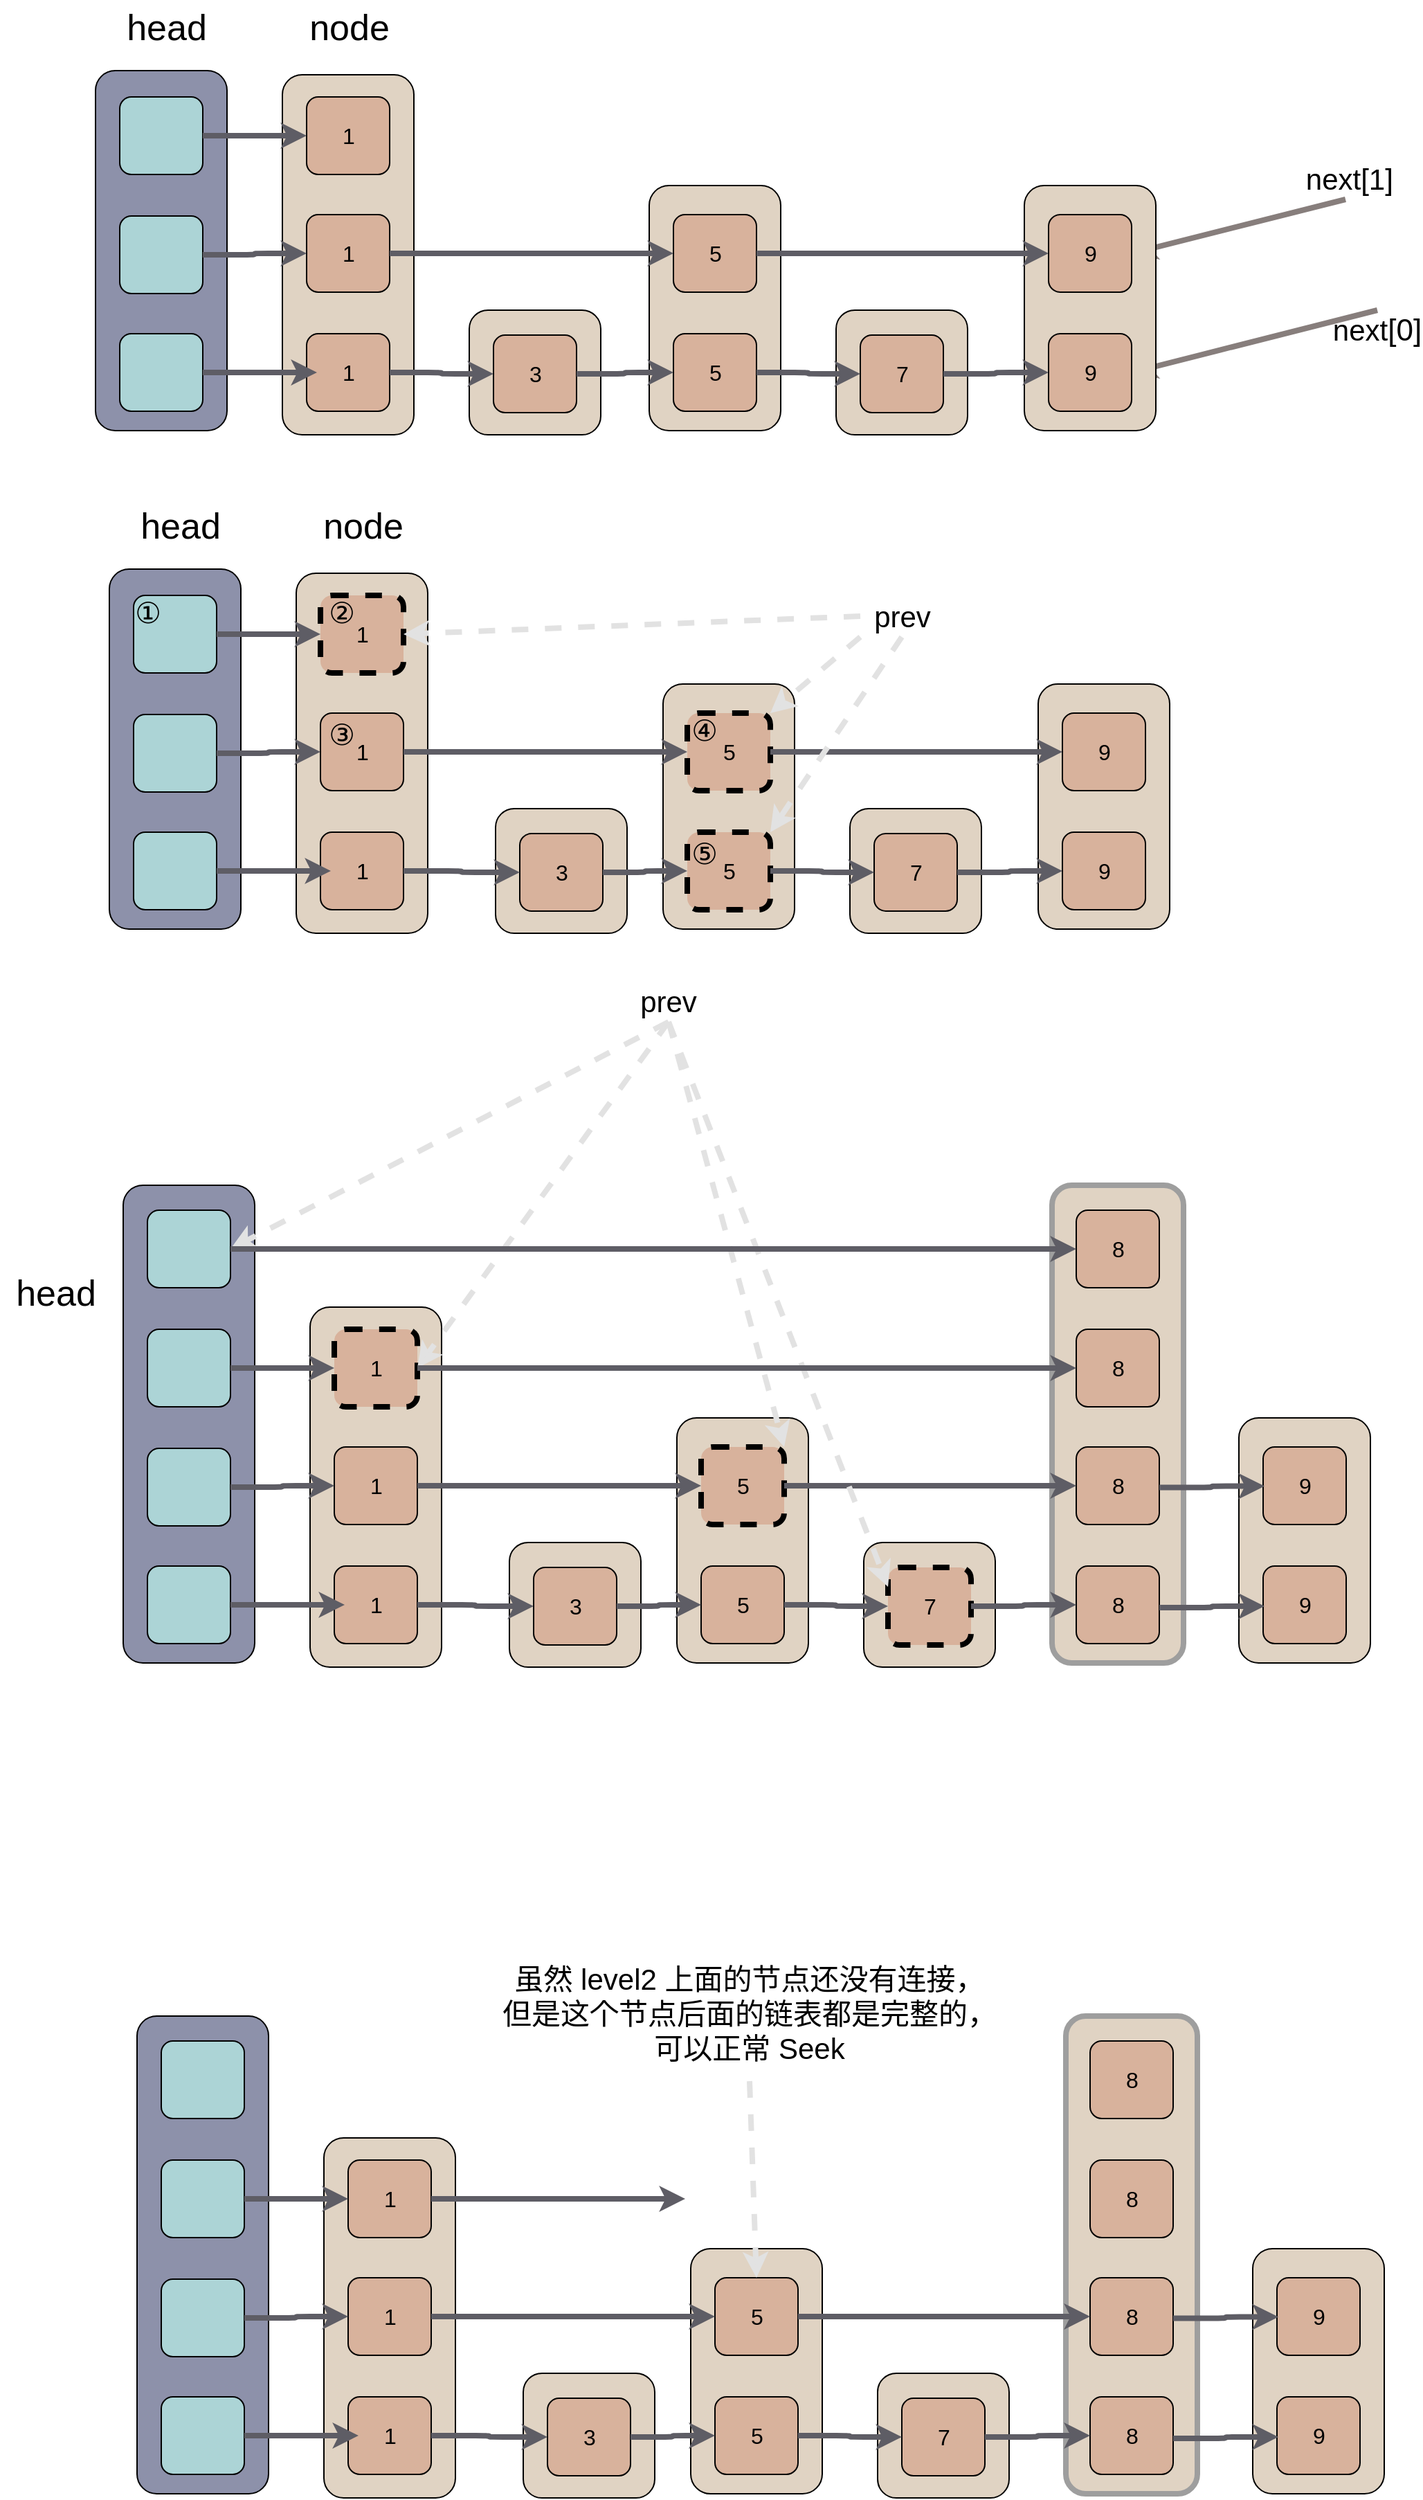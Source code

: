 <mxfile>
    <diagram id="YQEeyEsAXImCTdxHAv1M" name="第 1 页">
        <mxGraphModel dx="1089" dy="734" grid="0" gridSize="10" guides="1" tooltips="1" connect="1" arrows="1" fold="1" page="1" pageScale="1" pageWidth="2339" pageHeight="3300" background="#ffffff" math="0" shadow="0">
            <root>
                <mxCell id="0"/>
                <mxCell id="1" parent="0"/>
                <mxCell id="129" value="" style="rounded=1;whiteSpace=wrap;html=1;fontSize=16;fillColor=#E0D3C3;container=0;" vertex="1" parent="1">
                    <mxGeometry x="335" y="1260" width="95" height="260" as="geometry"/>
                </mxCell>
                <mxCell id="131" value="&lt;font style=&quot;font-size: 26px;&quot;&gt;node&lt;/font&gt;" style="text;html=1;align=center;verticalAlign=middle;resizable=0;points=[];autosize=1;strokeColor=none;fillColor=none;fontColor=#000000;" vertex="1" parent="1">
                    <mxGeometry x="342.5" y="1206" width="80" height="40" as="geometry"/>
                </mxCell>
                <mxCell id="132" value="1" style="rounded=1;whiteSpace=wrap;html=1;fontSize=16;fillColor=#D8B29C;fontColor=default;labelBackgroundColor=none;container=0;strokeWidth=4;dashed=1;" vertex="1" parent="1">
                    <mxGeometry x="352.5" y="1276" width="60" height="56" as="geometry"/>
                </mxCell>
                <mxCell id="133" value="1" style="rounded=1;whiteSpace=wrap;html=1;fontSize=16;fillColor=#D8B29C;fontColor=default;labelBackgroundColor=none;container=0;" vertex="1" parent="1">
                    <mxGeometry x="352.5" y="1361" width="60" height="56" as="geometry"/>
                </mxCell>
                <mxCell id="183" value="" style="edgeStyle=none;html=1;fontSize=26;fontColor=#000000;" edge="1" parent="1" source="134" target="180">
                    <mxGeometry relative="1" as="geometry"/>
                </mxCell>
                <mxCell id="184" value="" style="edgeStyle=none;html=1;fontSize=26;fontColor=#000000;" edge="1" parent="1" source="134" target="180">
                    <mxGeometry relative="1" as="geometry"/>
                </mxCell>
                <mxCell id="134" value="1" style="rounded=1;whiteSpace=wrap;html=1;fontSize=16;fillColor=#D8B29C;fontColor=default;labelBackgroundColor=none;container=0;" vertex="1" parent="1">
                    <mxGeometry x="352.5" y="1447" width="60" height="56" as="geometry"/>
                </mxCell>
                <mxCell id="147" value="" style="group" vertex="1" connectable="0" parent="1">
                    <mxGeometry x="479" y="1430" width="108" height="90" as="geometry"/>
                </mxCell>
                <mxCell id="136" value="" style="rounded=1;whiteSpace=wrap;html=1;fontSize=16;fillColor=#E0D3C3;container=0;" vertex="1" parent="147">
                    <mxGeometry width="95" height="90" as="geometry"/>
                </mxCell>
                <mxCell id="140" value="3" style="rounded=1;whiteSpace=wrap;html=1;fontSize=16;fillColor=#D8B29C;fontColor=default;labelBackgroundColor=none;container=0;" vertex="1" parent="147">
                    <mxGeometry x="17.5" y="18" width="60" height="56" as="geometry"/>
                </mxCell>
                <mxCell id="150" value="" style="rounded=1;whiteSpace=wrap;html=1;fontSize=16;fillColor=#E0D3C3;container=0;" vertex="1" parent="1">
                    <mxGeometry x="600" y="1340" width="95" height="177" as="geometry"/>
                </mxCell>
                <mxCell id="151" value="5" style="rounded=1;whiteSpace=wrap;html=1;fontSize=16;fillColor=#D8B29C;fontColor=default;labelBackgroundColor=none;container=0;strokeWidth=4;dashed=1;" vertex="1" parent="1">
                    <mxGeometry x="617.5" y="1447" width="60" height="56" as="geometry"/>
                </mxCell>
                <mxCell id="155" value="5" style="rounded=1;whiteSpace=wrap;html=1;fontSize=16;fillColor=#D8B29C;fontColor=default;labelBackgroundColor=none;container=0;dashed=1;strokeWidth=4;" vertex="1" parent="1">
                    <mxGeometry x="617.5" y="1361" width="60" height="56" as="geometry"/>
                </mxCell>
                <mxCell id="163" value="" style="rounded=1;whiteSpace=wrap;html=1;fontSize=16;fillColor=#E0D3C3;container=0;" vertex="1" parent="1">
                    <mxGeometry x="871" y="1340" width="95" height="177" as="geometry"/>
                </mxCell>
                <mxCell id="164" value="9" style="rounded=1;whiteSpace=wrap;html=1;fontSize=16;fillColor=#D8B29C;fontColor=default;labelBackgroundColor=none;container=0;" vertex="1" parent="1">
                    <mxGeometry x="888.5" y="1361" width="60" height="56" as="geometry"/>
                </mxCell>
                <mxCell id="165" value="9" style="rounded=1;whiteSpace=wrap;html=1;fontSize=16;fillColor=#D8B29C;fontColor=default;labelBackgroundColor=none;container=0;" vertex="1" parent="1">
                    <mxGeometry x="888.5" y="1447" width="60" height="56" as="geometry"/>
                </mxCell>
                <mxCell id="166" value="" style="endArrow=classic;html=1;fontSize=24;exitX=1;exitY=0.5;exitDx=0;exitDy=0;strokeWidth=4;edgeStyle=elbowEdgeStyle;strokeColor=#5E5D65;entryX=0;entryY=0.5;entryDx=0;entryDy=0;" edge="1" parent="1" source="133" target="155">
                    <mxGeometry width="50" height="50" relative="1" as="geometry">
                        <mxPoint x="537.75" y="1087" as="sourcePoint"/>
                        <mxPoint x="610" y="1390" as="targetPoint"/>
                        <Array as="points"/>
                    </mxGeometry>
                </mxCell>
                <mxCell id="167" value="" style="endArrow=classic;html=1;fontSize=24;strokeWidth=4;edgeStyle=elbowEdgeStyle;strokeColor=#5E5D65;entryX=0;entryY=0.5;entryDx=0;entryDy=0;exitX=1;exitY=0.5;exitDx=0;exitDy=0;" edge="1" parent="1" source="155" target="164">
                    <mxGeometry width="50" height="50" relative="1" as="geometry">
                        <mxPoint x="790" y="1340" as="sourcePoint"/>
                        <mxPoint x="627.5" y="1399" as="targetPoint"/>
                        <Array as="points"/>
                    </mxGeometry>
                </mxCell>
                <mxCell id="168" value="" style="endArrow=classic;html=1;fontSize=24;exitX=1;exitY=0.5;exitDx=0;exitDy=0;strokeWidth=4;edgeStyle=elbowEdgeStyle;strokeColor=#5E5D65;entryX=0;entryY=0.5;entryDx=0;entryDy=0;" edge="1" parent="1" source="134" target="140">
                    <mxGeometry width="50" height="50" relative="1" as="geometry">
                        <mxPoint x="422.5" y="1399" as="sourcePoint"/>
                        <mxPoint x="627.5" y="1399" as="targetPoint"/>
                        <Array as="points"/>
                    </mxGeometry>
                </mxCell>
                <mxCell id="169" value="" style="group" vertex="1" connectable="0" parent="1">
                    <mxGeometry x="735" y="1430" width="95" height="90" as="geometry"/>
                </mxCell>
                <mxCell id="170" value="" style="rounded=1;whiteSpace=wrap;html=1;fontSize=16;fillColor=#E0D3C3;container=0;" vertex="1" parent="169">
                    <mxGeometry width="95" height="90" as="geometry"/>
                </mxCell>
                <mxCell id="171" value="7" style="rounded=1;whiteSpace=wrap;html=1;fontSize=16;fillColor=#D8B29C;fontColor=default;labelBackgroundColor=none;container=0;" vertex="1" parent="169">
                    <mxGeometry x="17.5" y="18" width="60" height="56" as="geometry"/>
                </mxCell>
                <mxCell id="173" value="" style="endArrow=classic;html=1;fontSize=24;exitX=1;exitY=0.5;exitDx=0;exitDy=0;strokeWidth=4;edgeStyle=elbowEdgeStyle;strokeColor=#5E5D65;entryX=0;entryY=0.5;entryDx=0;entryDy=0;" edge="1" parent="1" source="140" target="151">
                    <mxGeometry width="50" height="50" relative="1" as="geometry">
                        <mxPoint x="550" y="1479.29" as="sourcePoint"/>
                        <mxPoint x="600" y="1520" as="targetPoint"/>
                        <Array as="points"/>
                    </mxGeometry>
                </mxCell>
                <mxCell id="174" value="" style="endArrow=classic;html=1;fontSize=24;exitX=1;exitY=0.5;exitDx=0;exitDy=0;strokeWidth=4;edgeStyle=elbowEdgeStyle;strokeColor=#5E5D65;entryX=0;entryY=0.5;entryDx=0;entryDy=0;" edge="1" parent="1" source="151" target="171">
                    <mxGeometry width="50" height="50" relative="1" as="geometry">
                        <mxPoint x="557.5" y="1486" as="sourcePoint"/>
                        <mxPoint x="627.5" y="1485.0" as="targetPoint"/>
                        <Array as="points"/>
                    </mxGeometry>
                </mxCell>
                <mxCell id="175" value="" style="endArrow=classic;html=1;fontSize=24;exitX=1;exitY=0.5;exitDx=0;exitDy=0;strokeWidth=4;edgeStyle=elbowEdgeStyle;strokeColor=#5E5D65;entryX=0;entryY=0.5;entryDx=0;entryDy=0;" edge="1" parent="1" source="171" target="165">
                    <mxGeometry width="50" height="50" relative="1" as="geometry">
                        <mxPoint x="687.5" y="1485.0" as="sourcePoint"/>
                        <mxPoint x="762.5" y="1486" as="targetPoint"/>
                        <Array as="points"/>
                    </mxGeometry>
                </mxCell>
                <mxCell id="176" value="" style="rounded=1;whiteSpace=wrap;html=1;fontSize=16;fillColor=#8D91AA;container=0;" vertex="1" parent="1">
                    <mxGeometry x="200" y="1257" width="95" height="260" as="geometry"/>
                </mxCell>
                <mxCell id="178" value="" style="rounded=1;whiteSpace=wrap;html=1;fontSize=16;fillColor=#ACD4D6;fontColor=default;labelBackgroundColor=none;container=0;" vertex="1" parent="1">
                    <mxGeometry x="217.5" y="1276" width="60" height="56" as="geometry"/>
                </mxCell>
                <mxCell id="179" value="" style="rounded=1;whiteSpace=wrap;html=1;fontSize=16;fillColor=#ACD4D6;fontColor=default;labelBackgroundColor=none;container=0;" vertex="1" parent="1">
                    <mxGeometry x="217.5" y="1362" width="60" height="56" as="geometry"/>
                </mxCell>
                <mxCell id="180" value="" style="rounded=1;whiteSpace=wrap;html=1;fontSize=16;fillColor=#ACD4D6;fontColor=default;labelBackgroundColor=none;container=0;" vertex="1" parent="1">
                    <mxGeometry x="217.5" y="1447" width="60" height="56" as="geometry"/>
                </mxCell>
                <mxCell id="182" value="" style="endArrow=classic;html=1;fontSize=24;exitX=1;exitY=0.5;exitDx=0;exitDy=0;strokeWidth=4;edgeStyle=elbowEdgeStyle;strokeColor=#5E5D65;" edge="1" parent="1" source="180">
                    <mxGeometry width="50" height="50" relative="1" as="geometry">
                        <mxPoint x="422.5" y="1485.0" as="sourcePoint"/>
                        <mxPoint x="360" y="1475" as="targetPoint"/>
                        <Array as="points"/>
                    </mxGeometry>
                </mxCell>
                <mxCell id="185" value="" style="endArrow=classic;html=1;fontSize=24;exitX=1;exitY=0.5;exitDx=0;exitDy=0;strokeWidth=4;edgeStyle=elbowEdgeStyle;strokeColor=#5E5D65;entryX=0;entryY=0.5;entryDx=0;entryDy=0;" edge="1" parent="1" source="179" target="133">
                    <mxGeometry width="50" height="50" relative="1" as="geometry">
                        <mxPoint x="287.5" y="1485.0" as="sourcePoint"/>
                        <mxPoint x="370" y="1485" as="targetPoint"/>
                        <Array as="points"/>
                    </mxGeometry>
                </mxCell>
                <mxCell id="186" value="" style="endArrow=classic;html=1;fontSize=24;exitX=1;exitY=0.5;exitDx=0;exitDy=0;strokeWidth=4;edgeStyle=elbowEdgeStyle;strokeColor=#5E5D65;entryX=0;entryY=0.5;entryDx=0;entryDy=0;" edge="1" parent="1" source="178" target="132">
                    <mxGeometry width="50" height="50" relative="1" as="geometry">
                        <mxPoint x="287.5" y="1400.0" as="sourcePoint"/>
                        <mxPoint x="362.5" y="1399" as="targetPoint"/>
                        <Array as="points"/>
                    </mxGeometry>
                </mxCell>
                <mxCell id="187" value="&lt;font style=&quot;font-size: 26px;&quot;&gt;head&lt;/font&gt;" style="text;html=1;align=center;verticalAlign=middle;resizable=0;points=[];autosize=1;strokeColor=none;fillColor=none;fontColor=#000000;" vertex="1" parent="1">
                    <mxGeometry x="211" y="1206" width="80" height="40" as="geometry"/>
                </mxCell>
                <mxCell id="188" value="&lt;font style=&quot;font-size: 21px;&quot;&gt;&amp;nbsp;next[1]&lt;/font&gt;" style="text;html=1;strokeColor=none;fillColor=none;align=center;verticalAlign=middle;whiteSpace=wrap;rounded=0;fontSize=18;fontColor=#000000;" vertex="1" parent="1">
                    <mxGeometry x="1063" y="960" width="60" height="30" as="geometry"/>
                </mxCell>
                <mxCell id="190" value="&lt;font style=&quot;font-size: 21px;&quot;&gt;next&lt;/font&gt;&lt;font style=&quot;font-size: 22px;&quot;&gt;[0]&lt;/font&gt;" style="text;html=1;strokeColor=none;fillColor=none;align=center;verticalAlign=middle;whiteSpace=wrap;rounded=0;fontSize=18;fontColor=#000000;" vertex="1" parent="1">
                    <mxGeometry x="1086" y="1070" width="60" height="30" as="geometry"/>
                </mxCell>
                <mxCell id="191" value="" style="endArrow=classic;html=1;fontSize=24;exitX=0.5;exitY=1;exitDx=0;exitDy=0;entryX=1;entryY=0.5;entryDx=0;entryDy=0;strokeWidth=4;strokeColor=#877E7C;" edge="1" parent="1" source="188" target="208">
                    <mxGeometry width="50" height="50" relative="1" as="geometry">
                        <mxPoint x="646" y="1140.75" as="sourcePoint"/>
                        <mxPoint x="646" y="874" as="targetPoint"/>
                    </mxGeometry>
                </mxCell>
                <mxCell id="193" value="" style="endArrow=classic;html=1;fontSize=24;exitX=0.5;exitY=0;exitDx=0;exitDy=0;entryX=1;entryY=0.5;entryDx=0;entryDy=0;strokeWidth=4;strokeColor=#877E7C;" edge="1" parent="1" source="190" target="209">
                    <mxGeometry width="50" height="50" relative="1" as="geometry">
                        <mxPoint x="1020.0" y="1365" as="sourcePoint"/>
                        <mxPoint x="958.5" y="1399" as="targetPoint"/>
                    </mxGeometry>
                </mxCell>
                <mxCell id="194" value="" style="rounded=1;whiteSpace=wrap;html=1;fontSize=16;fillColor=#E0D3C3;container=0;" vertex="1" parent="1">
                    <mxGeometry x="325" y="900" width="95" height="260" as="geometry"/>
                </mxCell>
                <mxCell id="195" value="&lt;font style=&quot;font-size: 26px;&quot;&gt;node&lt;/font&gt;" style="text;html=1;align=center;verticalAlign=middle;resizable=0;points=[];autosize=1;strokeColor=none;fillColor=none;fontColor=#000000;" vertex="1" parent="1">
                    <mxGeometry x="332.5" y="846" width="80" height="40" as="geometry"/>
                </mxCell>
                <mxCell id="196" value="1" style="rounded=1;whiteSpace=wrap;html=1;fontSize=16;fillColor=#D8B29C;fontColor=default;labelBackgroundColor=none;container=0;" vertex="1" parent="1">
                    <mxGeometry x="342.5" y="916" width="60" height="56" as="geometry"/>
                </mxCell>
                <mxCell id="197" value="1" style="rounded=1;whiteSpace=wrap;html=1;fontSize=16;fillColor=#D8B29C;fontColor=default;labelBackgroundColor=none;container=0;" vertex="1" parent="1">
                    <mxGeometry x="342.5" y="1001" width="60" height="56" as="geometry"/>
                </mxCell>
                <mxCell id="198" value="" style="edgeStyle=none;html=1;fontSize=26;fontColor=#000000;" edge="1" parent="1" source="200" target="222">
                    <mxGeometry relative="1" as="geometry"/>
                </mxCell>
                <mxCell id="199" value="" style="edgeStyle=none;html=1;fontSize=26;fontColor=#000000;" edge="1" parent="1" source="200" target="222">
                    <mxGeometry relative="1" as="geometry"/>
                </mxCell>
                <mxCell id="200" value="1" style="rounded=1;whiteSpace=wrap;html=1;fontSize=16;fillColor=#D8B29C;fontColor=default;labelBackgroundColor=none;container=0;" vertex="1" parent="1">
                    <mxGeometry x="342.5" y="1087" width="60" height="56" as="geometry"/>
                </mxCell>
                <mxCell id="201" value="" style="group" vertex="1" connectable="0" parent="1">
                    <mxGeometry x="460" y="1070" width="95" height="90" as="geometry"/>
                </mxCell>
                <mxCell id="202" value="" style="rounded=1;whiteSpace=wrap;html=1;fontSize=16;fillColor=#E0D3C3;container=0;" vertex="1" parent="201">
                    <mxGeometry width="95" height="90" as="geometry"/>
                </mxCell>
                <mxCell id="203" value="3" style="rounded=1;whiteSpace=wrap;html=1;fontSize=16;fillColor=#D8B29C;fontColor=default;labelBackgroundColor=none;container=0;" vertex="1" parent="201">
                    <mxGeometry x="17.5" y="18" width="60" height="56" as="geometry"/>
                </mxCell>
                <mxCell id="204" value="" style="rounded=1;whiteSpace=wrap;html=1;fontSize=16;fillColor=#E0D3C3;container=0;" vertex="1" parent="1">
                    <mxGeometry x="590" y="980" width="95" height="177" as="geometry"/>
                </mxCell>
                <mxCell id="205" value="5" style="rounded=1;whiteSpace=wrap;html=1;fontSize=16;fillColor=#D8B29C;fontColor=default;labelBackgroundColor=none;container=0;" vertex="1" parent="1">
                    <mxGeometry x="607.5" y="1087" width="60" height="56" as="geometry"/>
                </mxCell>
                <mxCell id="206" value="5" style="rounded=1;whiteSpace=wrap;html=1;fontSize=16;fillColor=#D8B29C;fontColor=default;labelBackgroundColor=none;container=0;" vertex="1" parent="1">
                    <mxGeometry x="607.5" y="1001" width="60" height="56" as="geometry"/>
                </mxCell>
                <mxCell id="207" value="" style="rounded=1;whiteSpace=wrap;html=1;fontSize=16;fillColor=#E0D3C3;container=0;" vertex="1" parent="1">
                    <mxGeometry x="861" y="980" width="95" height="177" as="geometry"/>
                </mxCell>
                <mxCell id="208" value="9" style="rounded=1;whiteSpace=wrap;html=1;fontSize=16;fillColor=#D8B29C;fontColor=default;labelBackgroundColor=none;container=0;" vertex="1" parent="1">
                    <mxGeometry x="878.5" y="1001" width="60" height="56" as="geometry"/>
                </mxCell>
                <mxCell id="209" value="9" style="rounded=1;whiteSpace=wrap;html=1;fontSize=16;fillColor=#D8B29C;fontColor=default;labelBackgroundColor=none;container=0;" vertex="1" parent="1">
                    <mxGeometry x="878.5" y="1087" width="60" height="56" as="geometry"/>
                </mxCell>
                <mxCell id="210" value="" style="endArrow=classic;html=1;fontSize=24;exitX=1;exitY=0.5;exitDx=0;exitDy=0;strokeWidth=4;edgeStyle=elbowEdgeStyle;strokeColor=#5E5D65;entryX=0;entryY=0.5;entryDx=0;entryDy=0;" edge="1" parent="1" source="197" target="206">
                    <mxGeometry width="50" height="50" relative="1" as="geometry">
                        <mxPoint x="527.75" y="727" as="sourcePoint"/>
                        <mxPoint x="600" y="1030" as="targetPoint"/>
                        <Array as="points"/>
                    </mxGeometry>
                </mxCell>
                <mxCell id="211" value="" style="endArrow=classic;html=1;fontSize=24;strokeWidth=4;edgeStyle=elbowEdgeStyle;strokeColor=#5E5D65;entryX=0;entryY=0.5;entryDx=0;entryDy=0;exitX=1;exitY=0.5;exitDx=0;exitDy=0;" edge="1" parent="1" source="206" target="208">
                    <mxGeometry width="50" height="50" relative="1" as="geometry">
                        <mxPoint x="780" y="980" as="sourcePoint"/>
                        <mxPoint x="617.5" y="1039" as="targetPoint"/>
                        <Array as="points"/>
                    </mxGeometry>
                </mxCell>
                <mxCell id="212" value="" style="endArrow=classic;html=1;fontSize=24;exitX=1;exitY=0.5;exitDx=0;exitDy=0;strokeWidth=4;edgeStyle=elbowEdgeStyle;strokeColor=#5E5D65;entryX=0;entryY=0.5;entryDx=0;entryDy=0;" edge="1" parent="1" source="200" target="203">
                    <mxGeometry width="50" height="50" relative="1" as="geometry">
                        <mxPoint x="412.5" y="1039" as="sourcePoint"/>
                        <mxPoint x="617.5" y="1039" as="targetPoint"/>
                        <Array as="points"/>
                    </mxGeometry>
                </mxCell>
                <mxCell id="213" value="" style="group" vertex="1" connectable="0" parent="1">
                    <mxGeometry x="725" y="1070" width="95" height="90" as="geometry"/>
                </mxCell>
                <mxCell id="214" value="" style="rounded=1;whiteSpace=wrap;html=1;fontSize=16;fillColor=#E0D3C3;container=0;" vertex="1" parent="213">
                    <mxGeometry width="95" height="90" as="geometry"/>
                </mxCell>
                <mxCell id="215" value="7" style="rounded=1;whiteSpace=wrap;html=1;fontSize=16;fillColor=#D8B29C;fontColor=default;labelBackgroundColor=none;container=0;" vertex="1" parent="213">
                    <mxGeometry x="17.5" y="18" width="60" height="56" as="geometry"/>
                </mxCell>
                <mxCell id="216" value="" style="endArrow=classic;html=1;fontSize=24;exitX=1;exitY=0.5;exitDx=0;exitDy=0;strokeWidth=4;edgeStyle=elbowEdgeStyle;strokeColor=#5E5D65;entryX=0;entryY=0.5;entryDx=0;entryDy=0;" edge="1" parent="1" source="203" target="205">
                    <mxGeometry width="50" height="50" relative="1" as="geometry">
                        <mxPoint x="540" y="1119.29" as="sourcePoint"/>
                        <mxPoint x="590" y="1160" as="targetPoint"/>
                        <Array as="points"/>
                    </mxGeometry>
                </mxCell>
                <mxCell id="217" value="" style="endArrow=classic;html=1;fontSize=24;exitX=1;exitY=0.5;exitDx=0;exitDy=0;strokeWidth=4;edgeStyle=elbowEdgeStyle;strokeColor=#5E5D65;entryX=0;entryY=0.5;entryDx=0;entryDy=0;" edge="1" parent="1" source="205" target="215">
                    <mxGeometry width="50" height="50" relative="1" as="geometry">
                        <mxPoint x="547.5" y="1126" as="sourcePoint"/>
                        <mxPoint x="617.5" y="1125.0" as="targetPoint"/>
                        <Array as="points"/>
                    </mxGeometry>
                </mxCell>
                <mxCell id="218" value="" style="endArrow=classic;html=1;fontSize=24;exitX=1;exitY=0.5;exitDx=0;exitDy=0;strokeWidth=4;edgeStyle=elbowEdgeStyle;strokeColor=#5E5D65;entryX=0;entryY=0.5;entryDx=0;entryDy=0;" edge="1" parent="1" source="215" target="209">
                    <mxGeometry width="50" height="50" relative="1" as="geometry">
                        <mxPoint x="677.5" y="1125.0" as="sourcePoint"/>
                        <mxPoint x="752.5" y="1126" as="targetPoint"/>
                        <Array as="points"/>
                    </mxGeometry>
                </mxCell>
                <mxCell id="219" value="" style="rounded=1;whiteSpace=wrap;html=1;fontSize=16;fillColor=#8D91AA;container=0;" vertex="1" parent="1">
                    <mxGeometry x="190" y="897" width="95" height="260" as="geometry"/>
                </mxCell>
                <mxCell id="220" value="" style="rounded=1;whiteSpace=wrap;html=1;fontSize=16;fillColor=#ACD4D6;fontColor=default;labelBackgroundColor=none;container=0;" vertex="1" parent="1">
                    <mxGeometry x="207.5" y="916" width="60" height="56" as="geometry"/>
                </mxCell>
                <mxCell id="221" value="" style="rounded=1;whiteSpace=wrap;html=1;fontSize=16;fillColor=#ACD4D6;fontColor=default;labelBackgroundColor=none;container=0;" vertex="1" parent="1">
                    <mxGeometry x="207.5" y="1002" width="60" height="56" as="geometry"/>
                </mxCell>
                <mxCell id="222" value="" style="rounded=1;whiteSpace=wrap;html=1;fontSize=16;fillColor=#ACD4D6;fontColor=default;labelBackgroundColor=none;container=0;" vertex="1" parent="1">
                    <mxGeometry x="207.5" y="1087" width="60" height="56" as="geometry"/>
                </mxCell>
                <mxCell id="223" value="" style="endArrow=classic;html=1;fontSize=24;exitX=1;exitY=0.5;exitDx=0;exitDy=0;strokeWidth=4;edgeStyle=elbowEdgeStyle;strokeColor=#5E5D65;" edge="1" parent="1" source="222">
                    <mxGeometry width="50" height="50" relative="1" as="geometry">
                        <mxPoint x="412.5" y="1125.0" as="sourcePoint"/>
                        <mxPoint x="350" y="1115" as="targetPoint"/>
                        <Array as="points"/>
                    </mxGeometry>
                </mxCell>
                <mxCell id="224" value="" style="endArrow=classic;html=1;fontSize=24;exitX=1;exitY=0.5;exitDx=0;exitDy=0;strokeWidth=4;edgeStyle=elbowEdgeStyle;strokeColor=#5E5D65;entryX=0;entryY=0.5;entryDx=0;entryDy=0;" edge="1" parent="1" source="221" target="197">
                    <mxGeometry width="50" height="50" relative="1" as="geometry">
                        <mxPoint x="277.5" y="1125.0" as="sourcePoint"/>
                        <mxPoint x="360" y="1125" as="targetPoint"/>
                        <Array as="points"/>
                    </mxGeometry>
                </mxCell>
                <mxCell id="225" value="" style="endArrow=classic;html=1;fontSize=24;exitX=1;exitY=0.5;exitDx=0;exitDy=0;strokeWidth=4;edgeStyle=elbowEdgeStyle;strokeColor=#5E5D65;entryX=0;entryY=0.5;entryDx=0;entryDy=0;" edge="1" parent="1" source="220" target="196">
                    <mxGeometry width="50" height="50" relative="1" as="geometry">
                        <mxPoint x="277.5" y="1040.0" as="sourcePoint"/>
                        <mxPoint x="352.5" y="1039" as="targetPoint"/>
                        <Array as="points"/>
                    </mxGeometry>
                </mxCell>
                <mxCell id="226" value="&lt;font style=&quot;font-size: 26px;&quot;&gt;head&lt;/font&gt;" style="text;html=1;align=center;verticalAlign=middle;resizable=0;points=[];autosize=1;strokeColor=none;fillColor=none;fontColor=#000000;" vertex="1" parent="1">
                    <mxGeometry x="201" y="846" width="80" height="40" as="geometry"/>
                </mxCell>
                <mxCell id="231" value="&lt;span style=&quot;font-size: 21px;&quot;&gt;prev&lt;/span&gt;" style="text;html=1;strokeColor=none;fillColor=none;align=center;verticalAlign=middle;whiteSpace=wrap;rounded=0;fontSize=18;fontColor=#000000;" vertex="1" parent="1">
                    <mxGeometry x="742.5" y="1276" width="60" height="30" as="geometry"/>
                </mxCell>
                <mxCell id="232" value="" style="endArrow=classic;html=1;fontSize=24;exitX=0;exitY=0.5;exitDx=0;exitDy=0;entryX=1;entryY=0.5;entryDx=0;entryDy=0;strokeWidth=4;strokeColor=#E2E2E2;dashed=1;" edge="1" parent="1" source="231" target="132">
                    <mxGeometry width="50" height="50" relative="1" as="geometry">
                        <mxPoint x="1050" y="1350" as="sourcePoint"/>
                        <mxPoint x="958.5" y="1399" as="targetPoint"/>
                    </mxGeometry>
                </mxCell>
                <mxCell id="233" value="" style="endArrow=classic;html=1;fontSize=24;exitX=0;exitY=1;exitDx=0;exitDy=0;entryX=1;entryY=0;entryDx=0;entryDy=0;strokeWidth=4;strokeColor=#E2E2E2;dashed=1;" edge="1" parent="1" source="231" target="155">
                    <mxGeometry width="50" height="50" relative="1" as="geometry">
                        <mxPoint x="752.5" y="1301.0" as="sourcePoint"/>
                        <mxPoint x="422.5" y="1314" as="targetPoint"/>
                    </mxGeometry>
                </mxCell>
                <mxCell id="234" value="" style="endArrow=classic;html=1;fontSize=24;exitX=0.5;exitY=1;exitDx=0;exitDy=0;entryX=1;entryY=0;entryDx=0;entryDy=0;strokeWidth=4;strokeColor=#E2E2E2;dashed=1;" edge="1" parent="1" source="231" target="151">
                    <mxGeometry width="50" height="50" relative="1" as="geometry">
                        <mxPoint x="782.5" y="1316.0" as="sourcePoint"/>
                        <mxPoint x="687.5" y="1371" as="targetPoint"/>
                    </mxGeometry>
                </mxCell>
                <mxCell id="235" value="①" style="text;html=1;strokeColor=none;fillColor=none;align=center;verticalAlign=middle;whiteSpace=wrap;rounded=0;dashed=1;strokeWidth=4;fontSize=21;fontColor=#000000;" vertex="1" parent="1">
                    <mxGeometry x="198" y="1273" width="60" height="30" as="geometry"/>
                </mxCell>
                <mxCell id="236" value="③" style="text;html=1;strokeColor=none;fillColor=none;align=center;verticalAlign=middle;whiteSpace=wrap;rounded=0;dashed=1;strokeWidth=4;fontSize=21;fontColor=#000000;" vertex="1" parent="1">
                    <mxGeometry x="338" y="1361" width="60" height="30" as="geometry"/>
                </mxCell>
                <mxCell id="238" value="②" style="text;html=1;strokeColor=none;fillColor=none;align=center;verticalAlign=middle;whiteSpace=wrap;rounded=0;dashed=1;strokeWidth=4;fontSize=21;fontColor=#000000;" vertex="1" parent="1">
                    <mxGeometry x="338" y="1273" width="60" height="30" as="geometry"/>
                </mxCell>
                <mxCell id="239" value="④" style="text;html=1;strokeColor=none;fillColor=none;align=center;verticalAlign=middle;whiteSpace=wrap;rounded=0;dashed=1;strokeWidth=4;fontSize=21;fontColor=#000000;" vertex="1" parent="1">
                    <mxGeometry x="600" y="1358" width="60" height="30" as="geometry"/>
                </mxCell>
                <mxCell id="240" value="⑤" style="text;html=1;strokeColor=none;fillColor=none;align=center;verticalAlign=middle;whiteSpace=wrap;rounded=0;dashed=1;strokeWidth=4;fontSize=21;fontColor=#000000;" vertex="1" parent="1">
                    <mxGeometry x="600" y="1447" width="60" height="30" as="geometry"/>
                </mxCell>
                <mxCell id="241" value="" style="rounded=1;whiteSpace=wrap;html=1;fontSize=16;fillColor=#E0D3C3;container=0;" vertex="1" parent="1">
                    <mxGeometry x="345" y="1790" width="95" height="260" as="geometry"/>
                </mxCell>
                <mxCell id="243" value="1" style="rounded=1;whiteSpace=wrap;html=1;fontSize=16;fillColor=#D8B29C;fontColor=default;labelBackgroundColor=none;container=0;strokeWidth=4;dashed=1;" vertex="1" parent="1">
                    <mxGeometry x="362.5" y="1806" width="60" height="56" as="geometry"/>
                </mxCell>
                <mxCell id="244" value="1" style="rounded=1;whiteSpace=wrap;html=1;fontSize=16;fillColor=#D8B29C;fontColor=default;labelBackgroundColor=none;container=0;" vertex="1" parent="1">
                    <mxGeometry x="362.5" y="1891" width="60" height="56" as="geometry"/>
                </mxCell>
                <mxCell id="245" value="" style="edgeStyle=none;html=1;fontSize=26;fontColor=#000000;" edge="1" parent="1" source="247" target="269">
                    <mxGeometry relative="1" as="geometry"/>
                </mxCell>
                <mxCell id="246" value="" style="edgeStyle=none;html=1;fontSize=26;fontColor=#000000;" edge="1" parent="1" source="247" target="269">
                    <mxGeometry relative="1" as="geometry"/>
                </mxCell>
                <mxCell id="247" value="1" style="rounded=1;whiteSpace=wrap;html=1;fontSize=16;fillColor=#D8B29C;fontColor=default;labelBackgroundColor=none;container=0;" vertex="1" parent="1">
                    <mxGeometry x="362.5" y="1977" width="60" height="56" as="geometry"/>
                </mxCell>
                <mxCell id="248" value="" style="group" vertex="1" connectable="0" parent="1">
                    <mxGeometry x="489" y="1960" width="108" height="90" as="geometry"/>
                </mxCell>
                <mxCell id="249" value="" style="rounded=1;whiteSpace=wrap;html=1;fontSize=16;fillColor=#E0D3C3;container=0;" vertex="1" parent="248">
                    <mxGeometry width="95" height="90" as="geometry"/>
                </mxCell>
                <mxCell id="250" value="3" style="rounded=1;whiteSpace=wrap;html=1;fontSize=16;fillColor=#D8B29C;fontColor=default;labelBackgroundColor=none;container=0;" vertex="1" parent="248">
                    <mxGeometry x="17.5" y="18" width="60" height="56" as="geometry"/>
                </mxCell>
                <mxCell id="251" value="" style="rounded=1;whiteSpace=wrap;html=1;fontSize=16;fillColor=#E0D3C3;container=0;" vertex="1" parent="1">
                    <mxGeometry x="610" y="1870" width="95" height="177" as="geometry"/>
                </mxCell>
                <mxCell id="252" value="5" style="rounded=1;whiteSpace=wrap;html=1;fontSize=16;fillColor=#D8B29C;fontColor=default;labelBackgroundColor=none;container=0;strokeWidth=1;" vertex="1" parent="1">
                    <mxGeometry x="627.5" y="1977" width="60" height="56" as="geometry"/>
                </mxCell>
                <mxCell id="253" value="5" style="rounded=1;whiteSpace=wrap;html=1;fontSize=16;fillColor=#D8B29C;fontColor=default;labelBackgroundColor=none;container=0;dashed=1;strokeWidth=4;" vertex="1" parent="1">
                    <mxGeometry x="627.5" y="1891" width="60" height="56" as="geometry"/>
                </mxCell>
                <mxCell id="254" value="" style="rounded=1;whiteSpace=wrap;html=1;fontSize=16;fillColor=#E0D3C3;container=0;strokeWidth=4;strokeColor=#9E9E9E;" vertex="1" parent="1">
                    <mxGeometry x="881" y="1702" width="95" height="345" as="geometry"/>
                </mxCell>
                <mxCell id="255" value="8" style="rounded=1;whiteSpace=wrap;html=1;fontSize=16;fillColor=#D8B29C;fontColor=default;labelBackgroundColor=none;container=0;" vertex="1" parent="1">
                    <mxGeometry x="898.5" y="1891" width="60" height="56" as="geometry"/>
                </mxCell>
                <mxCell id="256" value="8" style="rounded=1;whiteSpace=wrap;html=1;fontSize=16;fillColor=#D8B29C;fontColor=default;labelBackgroundColor=none;container=0;" vertex="1" parent="1">
                    <mxGeometry x="898.5" y="1977" width="60" height="56" as="geometry"/>
                </mxCell>
                <mxCell id="257" value="" style="endArrow=classic;html=1;fontSize=24;exitX=1;exitY=0.5;exitDx=0;exitDy=0;strokeWidth=4;edgeStyle=elbowEdgeStyle;strokeColor=#5E5D65;entryX=0;entryY=0.5;entryDx=0;entryDy=0;" edge="1" parent="1" source="244" target="253">
                    <mxGeometry width="50" height="50" relative="1" as="geometry">
                        <mxPoint x="547.75" y="1617" as="sourcePoint"/>
                        <mxPoint x="620" y="1920" as="targetPoint"/>
                        <Array as="points"/>
                    </mxGeometry>
                </mxCell>
                <mxCell id="258" value="" style="endArrow=classic;html=1;fontSize=24;strokeWidth=4;edgeStyle=elbowEdgeStyle;strokeColor=#5E5D65;entryX=0;entryY=0.5;entryDx=0;entryDy=0;exitX=1;exitY=0.5;exitDx=0;exitDy=0;" edge="1" parent="1" source="253" target="255">
                    <mxGeometry width="50" height="50" relative="1" as="geometry">
                        <mxPoint x="800" y="1870" as="sourcePoint"/>
                        <mxPoint x="637.5" y="1929" as="targetPoint"/>
                        <Array as="points"/>
                    </mxGeometry>
                </mxCell>
                <mxCell id="259" value="" style="endArrow=classic;html=1;fontSize=24;exitX=1;exitY=0.5;exitDx=0;exitDy=0;strokeWidth=4;edgeStyle=elbowEdgeStyle;strokeColor=#5E5D65;entryX=0;entryY=0.5;entryDx=0;entryDy=0;" edge="1" parent="1" source="247" target="250">
                    <mxGeometry width="50" height="50" relative="1" as="geometry">
                        <mxPoint x="432.5" y="1929" as="sourcePoint"/>
                        <mxPoint x="637.5" y="1929" as="targetPoint"/>
                        <Array as="points"/>
                    </mxGeometry>
                </mxCell>
                <mxCell id="260" value="" style="group;strokeWidth=4;" vertex="1" connectable="0" parent="1">
                    <mxGeometry x="745" y="1960" width="95" height="90" as="geometry"/>
                </mxCell>
                <mxCell id="261" value="" style="rounded=1;whiteSpace=wrap;html=1;fontSize=16;fillColor=#E0D3C3;container=0;" vertex="1" parent="260">
                    <mxGeometry width="95" height="90" as="geometry"/>
                </mxCell>
                <mxCell id="262" value="7" style="rounded=1;whiteSpace=wrap;html=1;fontSize=16;fillColor=#D8B29C;fontColor=default;labelBackgroundColor=none;container=0;strokeWidth=4;dashed=1;" vertex="1" parent="260">
                    <mxGeometry x="17.5" y="18" width="60" height="56" as="geometry"/>
                </mxCell>
                <mxCell id="263" value="" style="endArrow=classic;html=1;fontSize=24;exitX=1;exitY=0.5;exitDx=0;exitDy=0;strokeWidth=4;edgeStyle=elbowEdgeStyle;strokeColor=#5E5D65;entryX=0;entryY=0.5;entryDx=0;entryDy=0;" edge="1" parent="1" source="250" target="252">
                    <mxGeometry width="50" height="50" relative="1" as="geometry">
                        <mxPoint x="560" y="2009.29" as="sourcePoint"/>
                        <mxPoint x="610" y="2050" as="targetPoint"/>
                        <Array as="points"/>
                    </mxGeometry>
                </mxCell>
                <mxCell id="264" value="" style="endArrow=classic;html=1;fontSize=24;exitX=1;exitY=0.5;exitDx=0;exitDy=0;strokeWidth=4;edgeStyle=elbowEdgeStyle;strokeColor=#5E5D65;entryX=0;entryY=0.5;entryDx=0;entryDy=0;" edge="1" parent="1" source="252" target="262">
                    <mxGeometry width="50" height="50" relative="1" as="geometry">
                        <mxPoint x="567.5" y="2016" as="sourcePoint"/>
                        <mxPoint x="637.5" y="2015.0" as="targetPoint"/>
                        <Array as="points"/>
                    </mxGeometry>
                </mxCell>
                <mxCell id="265" value="" style="endArrow=classic;html=1;fontSize=24;exitX=1;exitY=0.5;exitDx=0;exitDy=0;strokeWidth=4;edgeStyle=elbowEdgeStyle;strokeColor=#5E5D65;entryX=0;entryY=0.5;entryDx=0;entryDy=0;" edge="1" parent="1" source="262" target="256">
                    <mxGeometry width="50" height="50" relative="1" as="geometry">
                        <mxPoint x="697.5" y="2015.0" as="sourcePoint"/>
                        <mxPoint x="772.5" y="2016" as="targetPoint"/>
                        <Array as="points"/>
                    </mxGeometry>
                </mxCell>
                <mxCell id="266" value="" style="rounded=1;whiteSpace=wrap;html=1;fontSize=16;fillColor=#8D91AA;container=0;" vertex="1" parent="1">
                    <mxGeometry x="210" y="1702" width="95" height="345" as="geometry"/>
                </mxCell>
                <mxCell id="267" value="" style="rounded=1;whiteSpace=wrap;html=1;fontSize=16;fillColor=#ACD4D6;fontColor=default;labelBackgroundColor=none;container=0;" vertex="1" parent="1">
                    <mxGeometry x="227.5" y="1806" width="60" height="56" as="geometry"/>
                </mxCell>
                <mxCell id="268" value="" style="rounded=1;whiteSpace=wrap;html=1;fontSize=16;fillColor=#ACD4D6;fontColor=default;labelBackgroundColor=none;container=0;" vertex="1" parent="1">
                    <mxGeometry x="227.5" y="1892" width="60" height="56" as="geometry"/>
                </mxCell>
                <mxCell id="269" value="" style="rounded=1;whiteSpace=wrap;html=1;fontSize=16;fillColor=#ACD4D6;fontColor=default;labelBackgroundColor=none;container=0;" vertex="1" parent="1">
                    <mxGeometry x="227.5" y="1977" width="60" height="56" as="geometry"/>
                </mxCell>
                <mxCell id="270" value="" style="endArrow=classic;html=1;fontSize=24;exitX=1;exitY=0.5;exitDx=0;exitDy=0;strokeWidth=4;edgeStyle=elbowEdgeStyle;strokeColor=#5E5D65;" edge="1" parent="1" source="269">
                    <mxGeometry width="50" height="50" relative="1" as="geometry">
                        <mxPoint x="432.5" y="2015.0" as="sourcePoint"/>
                        <mxPoint x="370" y="2005" as="targetPoint"/>
                        <Array as="points"/>
                    </mxGeometry>
                </mxCell>
                <mxCell id="271" value="" style="endArrow=classic;html=1;fontSize=24;exitX=1;exitY=0.5;exitDx=0;exitDy=0;strokeWidth=4;edgeStyle=elbowEdgeStyle;strokeColor=#5E5D65;entryX=0;entryY=0.5;entryDx=0;entryDy=0;" edge="1" parent="1" source="268" target="244">
                    <mxGeometry width="50" height="50" relative="1" as="geometry">
                        <mxPoint x="297.5" y="2015.0" as="sourcePoint"/>
                        <mxPoint x="380" y="2015" as="targetPoint"/>
                        <Array as="points"/>
                    </mxGeometry>
                </mxCell>
                <mxCell id="272" value="" style="endArrow=classic;html=1;fontSize=24;exitX=1;exitY=0.5;exitDx=0;exitDy=0;strokeWidth=4;edgeStyle=elbowEdgeStyle;strokeColor=#5E5D65;entryX=0;entryY=0.5;entryDx=0;entryDy=0;" edge="1" parent="1" source="267" target="243">
                    <mxGeometry width="50" height="50" relative="1" as="geometry">
                        <mxPoint x="297.5" y="1930.0" as="sourcePoint"/>
                        <mxPoint x="372.5" y="1929" as="targetPoint"/>
                        <Array as="points"/>
                    </mxGeometry>
                </mxCell>
                <mxCell id="273" value="&lt;font style=&quot;font-size: 26px;&quot;&gt;head&lt;/font&gt;" style="text;html=1;align=center;verticalAlign=middle;resizable=0;points=[];autosize=1;strokeColor=none;fillColor=none;fontColor=#000000;" vertex="1" parent="1">
                    <mxGeometry x="121" y="1760" width="80" height="40" as="geometry"/>
                </mxCell>
                <mxCell id="278" value="&lt;span style=&quot;font-size: 21px;&quot;&gt;prev&lt;/span&gt;" style="text;html=1;strokeColor=none;fillColor=none;align=center;verticalAlign=middle;whiteSpace=wrap;rounded=0;fontSize=18;fontColor=#000000;" vertex="1" parent="1">
                    <mxGeometry x="574" y="1554" width="60" height="30" as="geometry"/>
                </mxCell>
                <mxCell id="279" value="" style="endArrow=classic;html=1;fontSize=24;exitX=0.5;exitY=1;exitDx=0;exitDy=0;entryX=1;entryY=0.5;entryDx=0;entryDy=0;strokeWidth=4;strokeColor=#E2E2E2;dashed=1;" edge="1" parent="1" source="278" target="243">
                    <mxGeometry width="50" height="50" relative="1" as="geometry">
                        <mxPoint x="1060" y="1880" as="sourcePoint"/>
                        <mxPoint x="968.5" y="1929" as="targetPoint"/>
                    </mxGeometry>
                </mxCell>
                <mxCell id="280" value="" style="endArrow=classic;html=1;fontSize=24;exitX=0.5;exitY=1;exitDx=0;exitDy=0;entryX=1;entryY=0;entryDx=0;entryDy=0;strokeWidth=4;strokeColor=#E2E2E2;dashed=1;" edge="1" parent="1" source="278" target="253">
                    <mxGeometry width="50" height="50" relative="1" as="geometry">
                        <mxPoint x="762.5" y="1831.0" as="sourcePoint"/>
                        <mxPoint x="432.5" y="1844" as="targetPoint"/>
                    </mxGeometry>
                </mxCell>
                <mxCell id="281" value="" style="endArrow=classic;html=1;fontSize=24;exitX=0.5;exitY=1;exitDx=0;exitDy=0;entryX=0;entryY=0.25;entryDx=0;entryDy=0;strokeWidth=4;strokeColor=#E2E2E2;dashed=1;" edge="1" parent="1" source="278" target="262">
                    <mxGeometry width="50" height="50" relative="1" as="geometry">
                        <mxPoint x="792.5" y="1846.0" as="sourcePoint"/>
                        <mxPoint x="697.5" y="1901" as="targetPoint"/>
                    </mxGeometry>
                </mxCell>
                <mxCell id="287" value="" style="rounded=1;whiteSpace=wrap;html=1;fontSize=16;fillColor=#ACD4D6;fontColor=default;labelBackgroundColor=none;container=0;" vertex="1" parent="1">
                    <mxGeometry x="227.5" y="1720" width="60" height="56" as="geometry"/>
                </mxCell>
                <mxCell id="289" value="" style="endArrow=classic;html=1;fontSize=24;entryX=1;entryY=0.5;entryDx=0;entryDy=0;strokeWidth=4;strokeColor=#E2E2E2;dashed=1;exitX=0.5;exitY=1;exitDx=0;exitDy=0;" edge="1" parent="1" source="278" target="287">
                    <mxGeometry width="50" height="50" relative="1" as="geometry">
                        <mxPoint x="590" y="1709" as="sourcePoint"/>
                        <mxPoint x="432.5" y="1844" as="targetPoint"/>
                    </mxGeometry>
                </mxCell>
                <mxCell id="290" value="8" style="rounded=1;whiteSpace=wrap;html=1;fontSize=16;fillColor=#D8B29C;fontColor=default;labelBackgroundColor=none;container=0;" vertex="1" parent="1">
                    <mxGeometry x="898.5" y="1806" width="60" height="56" as="geometry"/>
                </mxCell>
                <mxCell id="291" value="8" style="rounded=1;whiteSpace=wrap;html=1;fontSize=16;fillColor=#D8B29C;fontColor=default;labelBackgroundColor=none;container=0;" vertex="1" parent="1">
                    <mxGeometry x="898.5" y="1720" width="60" height="56" as="geometry"/>
                </mxCell>
                <mxCell id="293" value="" style="rounded=1;whiteSpace=wrap;html=1;fontSize=16;fillColor=#E0D3C3;container=0;" vertex="1" parent="1">
                    <mxGeometry x="1016" y="1870" width="95" height="177" as="geometry"/>
                </mxCell>
                <mxCell id="294" value="9" style="rounded=1;whiteSpace=wrap;html=1;fontSize=16;fillColor=#D8B29C;fontColor=default;labelBackgroundColor=none;container=0;" vertex="1" parent="1">
                    <mxGeometry x="1033.5" y="1891" width="60" height="56" as="geometry"/>
                </mxCell>
                <mxCell id="295" value="9" style="rounded=1;whiteSpace=wrap;html=1;fontSize=16;fillColor=#D8B29C;fontColor=default;labelBackgroundColor=none;container=0;" vertex="1" parent="1">
                    <mxGeometry x="1033.5" y="1977" width="60" height="56" as="geometry"/>
                </mxCell>
                <mxCell id="296" value="" style="endArrow=classic;html=1;fontSize=24;exitX=1;exitY=0.5;exitDx=0;exitDy=0;strokeWidth=4;edgeStyle=elbowEdgeStyle;strokeColor=#5E5D65;entryX=0;entryY=0.5;entryDx=0;entryDy=0;" edge="1" parent="1">
                    <mxGeometry width="50" height="50" relative="1" as="geometry">
                        <mxPoint x="958.5" y="2007" as="sourcePoint"/>
                        <mxPoint x="1034.5" y="2006" as="targetPoint"/>
                        <Array as="points"/>
                    </mxGeometry>
                </mxCell>
                <mxCell id="297" value="" style="endArrow=classic;html=1;fontSize=24;exitX=1;exitY=0.5;exitDx=0;exitDy=0;strokeWidth=4;edgeStyle=elbowEdgeStyle;strokeColor=#5E5D65;entryX=0;entryY=0.5;entryDx=0;entryDy=0;" edge="1" parent="1">
                    <mxGeometry width="50" height="50" relative="1" as="geometry">
                        <mxPoint x="958.5" y="1920.29" as="sourcePoint"/>
                        <mxPoint x="1034.5" y="1919.29" as="targetPoint"/>
                        <Array as="points"/>
                    </mxGeometry>
                </mxCell>
                <mxCell id="298" value="" style="endArrow=classic;html=1;fontSize=24;exitX=1;exitY=0.5;exitDx=0;exitDy=0;strokeWidth=4;edgeStyle=elbowEdgeStyle;strokeColor=#5E5D65;entryX=0;entryY=0.5;entryDx=0;entryDy=0;" edge="1" parent="1" source="243" target="290">
                    <mxGeometry width="50" height="50" relative="1" as="geometry">
                        <mxPoint x="432.5" y="1929.0" as="sourcePoint"/>
                        <mxPoint x="637.5" y="1929.0" as="targetPoint"/>
                        <Array as="points"/>
                    </mxGeometry>
                </mxCell>
                <mxCell id="299" value="" style="endArrow=classic;html=1;fontSize=24;exitX=1;exitY=0.5;exitDx=0;exitDy=0;strokeWidth=4;edgeStyle=elbowEdgeStyle;strokeColor=#5E5D65;entryX=0;entryY=0.5;entryDx=0;entryDy=0;" edge="1" parent="1" source="287" target="291">
                    <mxGeometry width="50" height="50" relative="1" as="geometry">
                        <mxPoint x="432.5" y="1844" as="sourcePoint"/>
                        <mxPoint x="908.5" y="1844" as="targetPoint"/>
                        <Array as="points"/>
                    </mxGeometry>
                </mxCell>
                <mxCell id="300" value="" style="rounded=1;whiteSpace=wrap;html=1;fontSize=16;fillColor=#E0D3C3;container=0;" vertex="1" parent="1">
                    <mxGeometry x="355" y="2390" width="95" height="260" as="geometry"/>
                </mxCell>
                <mxCell id="301" value="1" style="rounded=1;whiteSpace=wrap;html=1;fontSize=16;fillColor=#D8B29C;fontColor=default;labelBackgroundColor=none;container=0;strokeWidth=1;" vertex="1" parent="1">
                    <mxGeometry x="372.5" y="2406" width="60" height="56" as="geometry"/>
                </mxCell>
                <mxCell id="302" value="1" style="rounded=1;whiteSpace=wrap;html=1;fontSize=16;fillColor=#D8B29C;fontColor=default;labelBackgroundColor=none;container=0;" vertex="1" parent="1">
                    <mxGeometry x="372.5" y="2491" width="60" height="56" as="geometry"/>
                </mxCell>
                <mxCell id="303" value="" style="edgeStyle=none;html=1;fontSize=26;fontColor=#000000;" edge="1" parent="1" source="305" target="327">
                    <mxGeometry relative="1" as="geometry"/>
                </mxCell>
                <mxCell id="304" value="" style="edgeStyle=none;html=1;fontSize=26;fontColor=#000000;" edge="1" parent="1" source="305" target="327">
                    <mxGeometry relative="1" as="geometry"/>
                </mxCell>
                <mxCell id="305" value="1" style="rounded=1;whiteSpace=wrap;html=1;fontSize=16;fillColor=#D8B29C;fontColor=default;labelBackgroundColor=none;container=0;" vertex="1" parent="1">
                    <mxGeometry x="372.5" y="2577" width="60" height="56" as="geometry"/>
                </mxCell>
                <mxCell id="306" value="" style="group" vertex="1" connectable="0" parent="1">
                    <mxGeometry x="499" y="2560" width="108" height="90" as="geometry"/>
                </mxCell>
                <mxCell id="307" value="" style="rounded=1;whiteSpace=wrap;html=1;fontSize=16;fillColor=#E0D3C3;container=0;" vertex="1" parent="306">
                    <mxGeometry width="95" height="90" as="geometry"/>
                </mxCell>
                <mxCell id="308" value="3" style="rounded=1;whiteSpace=wrap;html=1;fontSize=16;fillColor=#D8B29C;fontColor=default;labelBackgroundColor=none;container=0;" vertex="1" parent="306">
                    <mxGeometry x="17.5" y="18" width="60" height="56" as="geometry"/>
                </mxCell>
                <mxCell id="309" value="" style="rounded=1;whiteSpace=wrap;html=1;fontSize=16;fillColor=#E0D3C3;container=0;" vertex="1" parent="1">
                    <mxGeometry x="620" y="2470" width="95" height="177" as="geometry"/>
                </mxCell>
                <mxCell id="310" value="5" style="rounded=1;whiteSpace=wrap;html=1;fontSize=16;fillColor=#D8B29C;fontColor=default;labelBackgroundColor=none;container=0;strokeWidth=1;" vertex="1" parent="1">
                    <mxGeometry x="637.5" y="2577" width="60" height="56" as="geometry"/>
                </mxCell>
                <mxCell id="311" value="5" style="rounded=1;whiteSpace=wrap;html=1;fontSize=16;fillColor=#D8B29C;fontColor=default;labelBackgroundColor=none;container=0;strokeWidth=1;" vertex="1" parent="1">
                    <mxGeometry x="637.5" y="2491" width="60" height="56" as="geometry"/>
                </mxCell>
                <mxCell id="312" value="" style="rounded=1;whiteSpace=wrap;html=1;fontSize=16;fillColor=#E0D3C3;container=0;strokeWidth=4;strokeColor=#9E9E9E;" vertex="1" parent="1">
                    <mxGeometry x="891" y="2302" width="95" height="345" as="geometry"/>
                </mxCell>
                <mxCell id="313" value="8" style="rounded=1;whiteSpace=wrap;html=1;fontSize=16;fillColor=#D8B29C;fontColor=default;labelBackgroundColor=none;container=0;" vertex="1" parent="1">
                    <mxGeometry x="908.5" y="2491" width="60" height="56" as="geometry"/>
                </mxCell>
                <mxCell id="314" value="8" style="rounded=1;whiteSpace=wrap;html=1;fontSize=16;fillColor=#D8B29C;fontColor=default;labelBackgroundColor=none;container=0;" vertex="1" parent="1">
                    <mxGeometry x="908.5" y="2577" width="60" height="56" as="geometry"/>
                </mxCell>
                <mxCell id="315" value="" style="endArrow=classic;html=1;fontSize=24;exitX=1;exitY=0.5;exitDx=0;exitDy=0;strokeWidth=4;edgeStyle=elbowEdgeStyle;strokeColor=#5E5D65;entryX=0;entryY=0.5;entryDx=0;entryDy=0;" edge="1" parent="1" source="302" target="311">
                    <mxGeometry width="50" height="50" relative="1" as="geometry">
                        <mxPoint x="557.75" y="2217" as="sourcePoint"/>
                        <mxPoint x="630" y="2520" as="targetPoint"/>
                        <Array as="points"/>
                    </mxGeometry>
                </mxCell>
                <mxCell id="316" value="" style="endArrow=classic;html=1;fontSize=24;strokeWidth=4;edgeStyle=elbowEdgeStyle;strokeColor=#5E5D65;entryX=0;entryY=0.5;entryDx=0;entryDy=0;exitX=1;exitY=0.5;exitDx=0;exitDy=0;" edge="1" parent="1" source="311" target="313">
                    <mxGeometry width="50" height="50" relative="1" as="geometry">
                        <mxPoint x="810" y="2470" as="sourcePoint"/>
                        <mxPoint x="647.5" y="2529" as="targetPoint"/>
                        <Array as="points"/>
                    </mxGeometry>
                </mxCell>
                <mxCell id="317" value="" style="endArrow=classic;html=1;fontSize=24;exitX=1;exitY=0.5;exitDx=0;exitDy=0;strokeWidth=4;edgeStyle=elbowEdgeStyle;strokeColor=#5E5D65;entryX=0;entryY=0.5;entryDx=0;entryDy=0;" edge="1" parent="1" source="305" target="308">
                    <mxGeometry width="50" height="50" relative="1" as="geometry">
                        <mxPoint x="442.5" y="2529" as="sourcePoint"/>
                        <mxPoint x="647.5" y="2529" as="targetPoint"/>
                        <Array as="points"/>
                    </mxGeometry>
                </mxCell>
                <mxCell id="318" value="" style="group;strokeWidth=4;" vertex="1" connectable="0" parent="1">
                    <mxGeometry x="755" y="2560" width="95" height="90" as="geometry"/>
                </mxCell>
                <mxCell id="319" value="" style="rounded=1;whiteSpace=wrap;html=1;fontSize=16;fillColor=#E0D3C3;container=0;" vertex="1" parent="318">
                    <mxGeometry width="95" height="90" as="geometry"/>
                </mxCell>
                <mxCell id="320" value="7" style="rounded=1;whiteSpace=wrap;html=1;fontSize=16;fillColor=#D8B29C;fontColor=default;labelBackgroundColor=none;container=0;strokeWidth=1;" vertex="1" parent="318">
                    <mxGeometry x="17.5" y="18" width="60" height="56" as="geometry"/>
                </mxCell>
                <mxCell id="321" value="" style="endArrow=classic;html=1;fontSize=24;exitX=1;exitY=0.5;exitDx=0;exitDy=0;strokeWidth=4;edgeStyle=elbowEdgeStyle;strokeColor=#5E5D65;entryX=0;entryY=0.5;entryDx=0;entryDy=0;" edge="1" parent="1" source="308" target="310">
                    <mxGeometry width="50" height="50" relative="1" as="geometry">
                        <mxPoint x="570" y="2609.29" as="sourcePoint"/>
                        <mxPoint x="620" y="2650" as="targetPoint"/>
                        <Array as="points"/>
                    </mxGeometry>
                </mxCell>
                <mxCell id="322" value="" style="endArrow=classic;html=1;fontSize=24;exitX=1;exitY=0.5;exitDx=0;exitDy=0;strokeWidth=4;edgeStyle=elbowEdgeStyle;strokeColor=#5E5D65;entryX=0;entryY=0.5;entryDx=0;entryDy=0;" edge="1" parent="1" source="310" target="320">
                    <mxGeometry width="50" height="50" relative="1" as="geometry">
                        <mxPoint x="577.5" y="2616" as="sourcePoint"/>
                        <mxPoint x="647.5" y="2615.0" as="targetPoint"/>
                        <Array as="points"/>
                    </mxGeometry>
                </mxCell>
                <mxCell id="323" value="" style="endArrow=classic;html=1;fontSize=24;exitX=1;exitY=0.5;exitDx=0;exitDy=0;strokeWidth=4;edgeStyle=elbowEdgeStyle;strokeColor=#5E5D65;entryX=0;entryY=0.5;entryDx=0;entryDy=0;" edge="1" parent="1" source="320" target="314">
                    <mxGeometry width="50" height="50" relative="1" as="geometry">
                        <mxPoint x="707.5" y="2615.0" as="sourcePoint"/>
                        <mxPoint x="782.5" y="2616" as="targetPoint"/>
                        <Array as="points"/>
                    </mxGeometry>
                </mxCell>
                <mxCell id="324" value="" style="rounded=1;whiteSpace=wrap;html=1;fontSize=16;fillColor=#8D91AA;container=0;" vertex="1" parent="1">
                    <mxGeometry x="220" y="2302" width="95" height="345" as="geometry"/>
                </mxCell>
                <mxCell id="325" value="" style="rounded=1;whiteSpace=wrap;html=1;fontSize=16;fillColor=#ACD4D6;fontColor=default;labelBackgroundColor=none;container=0;" vertex="1" parent="1">
                    <mxGeometry x="237.5" y="2406" width="60" height="56" as="geometry"/>
                </mxCell>
                <mxCell id="326" value="" style="rounded=1;whiteSpace=wrap;html=1;fontSize=16;fillColor=#ACD4D6;fontColor=default;labelBackgroundColor=none;container=0;" vertex="1" parent="1">
                    <mxGeometry x="237.5" y="2492" width="60" height="56" as="geometry"/>
                </mxCell>
                <mxCell id="327" value="" style="rounded=1;whiteSpace=wrap;html=1;fontSize=16;fillColor=#ACD4D6;fontColor=default;labelBackgroundColor=none;container=0;" vertex="1" parent="1">
                    <mxGeometry x="237.5" y="2577" width="60" height="56" as="geometry"/>
                </mxCell>
                <mxCell id="328" value="" style="endArrow=classic;html=1;fontSize=24;exitX=1;exitY=0.5;exitDx=0;exitDy=0;strokeWidth=4;edgeStyle=elbowEdgeStyle;strokeColor=#5E5D65;" edge="1" parent="1" source="327">
                    <mxGeometry width="50" height="50" relative="1" as="geometry">
                        <mxPoint x="442.5" y="2615.0" as="sourcePoint"/>
                        <mxPoint x="380" y="2605" as="targetPoint"/>
                        <Array as="points"/>
                    </mxGeometry>
                </mxCell>
                <mxCell id="329" value="" style="endArrow=classic;html=1;fontSize=24;exitX=1;exitY=0.5;exitDx=0;exitDy=0;strokeWidth=4;edgeStyle=elbowEdgeStyle;strokeColor=#5E5D65;entryX=0;entryY=0.5;entryDx=0;entryDy=0;" edge="1" parent="1" source="326" target="302">
                    <mxGeometry width="50" height="50" relative="1" as="geometry">
                        <mxPoint x="307.5" y="2615.0" as="sourcePoint"/>
                        <mxPoint x="390" y="2615" as="targetPoint"/>
                        <Array as="points"/>
                    </mxGeometry>
                </mxCell>
                <mxCell id="330" value="" style="endArrow=classic;html=1;fontSize=24;exitX=1;exitY=0.5;exitDx=0;exitDy=0;strokeWidth=4;edgeStyle=elbowEdgeStyle;strokeColor=#5E5D65;entryX=0;entryY=0.5;entryDx=0;entryDy=0;" edge="1" parent="1" source="325" target="301">
                    <mxGeometry width="50" height="50" relative="1" as="geometry">
                        <mxPoint x="307.5" y="2530.0" as="sourcePoint"/>
                        <mxPoint x="382.5" y="2529" as="targetPoint"/>
                        <Array as="points"/>
                    </mxGeometry>
                </mxCell>
                <mxCell id="335" value="" style="rounded=1;whiteSpace=wrap;html=1;fontSize=16;fillColor=#ACD4D6;fontColor=default;labelBackgroundColor=none;container=0;" vertex="1" parent="1">
                    <mxGeometry x="237.5" y="2320" width="60" height="56" as="geometry"/>
                </mxCell>
                <mxCell id="337" value="8" style="rounded=1;whiteSpace=wrap;html=1;fontSize=16;fillColor=#D8B29C;fontColor=default;labelBackgroundColor=none;container=0;" vertex="1" parent="1">
                    <mxGeometry x="908.5" y="2406" width="60" height="56" as="geometry"/>
                </mxCell>
                <mxCell id="338" value="8" style="rounded=1;whiteSpace=wrap;html=1;fontSize=16;fillColor=#D8B29C;fontColor=default;labelBackgroundColor=none;container=0;" vertex="1" parent="1">
                    <mxGeometry x="908.5" y="2320" width="60" height="56" as="geometry"/>
                </mxCell>
                <mxCell id="339" value="" style="rounded=1;whiteSpace=wrap;html=1;fontSize=16;fillColor=#E0D3C3;container=0;" vertex="1" parent="1">
                    <mxGeometry x="1026" y="2470" width="95" height="177" as="geometry"/>
                </mxCell>
                <mxCell id="340" value="9" style="rounded=1;whiteSpace=wrap;html=1;fontSize=16;fillColor=#D8B29C;fontColor=default;labelBackgroundColor=none;container=0;" vertex="1" parent="1">
                    <mxGeometry x="1043.5" y="2491" width="60" height="56" as="geometry"/>
                </mxCell>
                <mxCell id="341" value="9" style="rounded=1;whiteSpace=wrap;html=1;fontSize=16;fillColor=#D8B29C;fontColor=default;labelBackgroundColor=none;container=0;" vertex="1" parent="1">
                    <mxGeometry x="1043.5" y="2577" width="60" height="56" as="geometry"/>
                </mxCell>
                <mxCell id="342" value="" style="endArrow=classic;html=1;fontSize=24;exitX=1;exitY=0.5;exitDx=0;exitDy=0;strokeWidth=4;edgeStyle=elbowEdgeStyle;strokeColor=#5E5D65;entryX=0;entryY=0.5;entryDx=0;entryDy=0;" edge="1" parent="1">
                    <mxGeometry width="50" height="50" relative="1" as="geometry">
                        <mxPoint x="968.5" y="2607" as="sourcePoint"/>
                        <mxPoint x="1044.5" y="2606" as="targetPoint"/>
                        <Array as="points"/>
                    </mxGeometry>
                </mxCell>
                <mxCell id="343" value="" style="endArrow=classic;html=1;fontSize=24;exitX=1;exitY=0.5;exitDx=0;exitDy=0;strokeWidth=4;edgeStyle=elbowEdgeStyle;strokeColor=#5E5D65;entryX=0;entryY=0.5;entryDx=0;entryDy=0;" edge="1" parent="1">
                    <mxGeometry width="50" height="50" relative="1" as="geometry">
                        <mxPoint x="968.5" y="2520.29" as="sourcePoint"/>
                        <mxPoint x="1044.5" y="2519.29" as="targetPoint"/>
                        <Array as="points"/>
                    </mxGeometry>
                </mxCell>
                <mxCell id="347" value="" style="endArrow=classic;html=1;fontSize=24;exitX=1;exitY=0.5;exitDx=0;exitDy=0;strokeWidth=4;edgeStyle=elbowEdgeStyle;strokeColor=#5E5D65;" edge="1" parent="1" source="301">
                    <mxGeometry width="50" height="50" relative="1" as="geometry">
                        <mxPoint x="442.5" y="2529" as="sourcePoint"/>
                        <mxPoint x="616" y="2434" as="targetPoint"/>
                        <Array as="points"/>
                    </mxGeometry>
                </mxCell>
                <mxCell id="351" value="虽然 level2 上面的节点还没有连接，&lt;br&gt;但是这个节点后面的链表都是完整的，&lt;br&gt;可以正常 Seek" style="text;html=1;strokeColor=none;fillColor=none;align=center;verticalAlign=middle;whiteSpace=wrap;rounded=0;strokeWidth=1;fontSize=21;fontColor=#000000;" vertex="1" parent="1">
                    <mxGeometry x="469" y="2250" width="387" height="99" as="geometry"/>
                </mxCell>
                <mxCell id="352" value="" style="endArrow=classic;html=1;fontSize=24;entryX=0.5;entryY=0;entryDx=0;entryDy=0;strokeWidth=4;strokeColor=#E2E2E2;dashed=1;exitX=0.5;exitY=1;exitDx=0;exitDy=0;" edge="1" parent="1" source="351" target="311">
                    <mxGeometry width="50" height="50" relative="1" as="geometry">
                        <mxPoint x="795.5" y="2357.0" as="sourcePoint"/>
                        <mxPoint x="725" y="2443" as="targetPoint"/>
                    </mxGeometry>
                </mxCell>
            </root>
        </mxGraphModel>
    </diagram>
</mxfile>